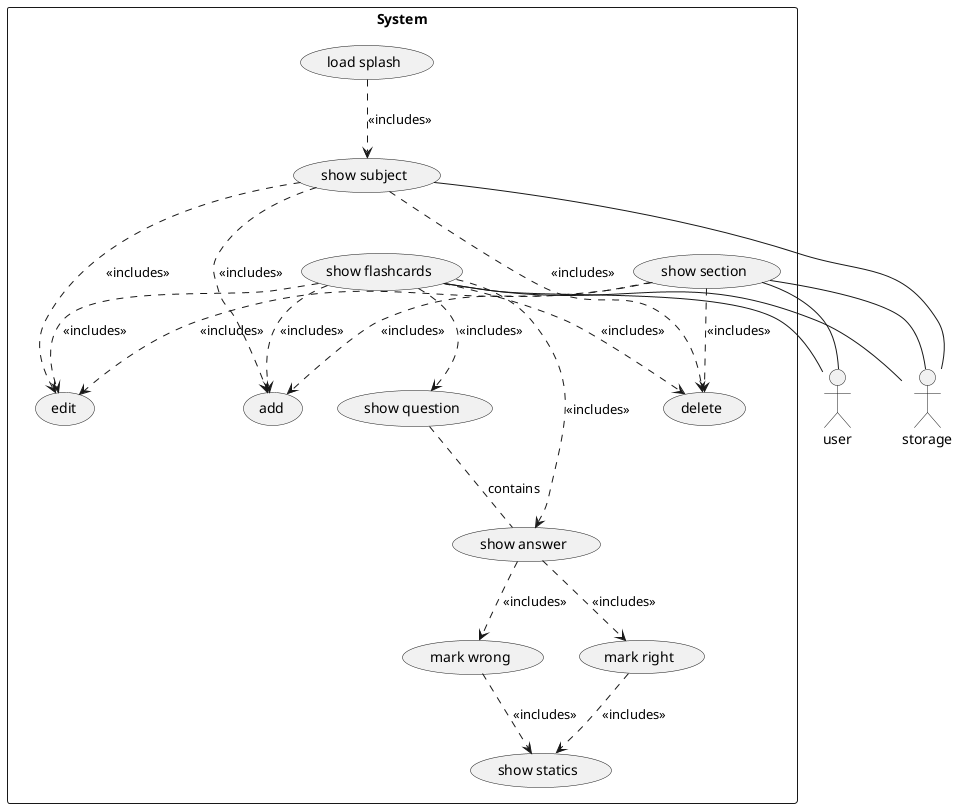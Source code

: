 @startuml
Actor user

Actor storage
rectangle System {
(load splash) ..> (show subject) : <<includes>>
(show subject) ...> (add) : <<includes>>
(show subject) ...> (delete) :  <<includes>>
(show subject) -- storage
(show subject) ...> (edit) : <<includes>>

(show section) -- storage
(show section) -- user
(show section) ..> (edit) : <<includes>>

(show flashcards) ..> (show question) : <<includes>>
(show section) ..> (add) : <<includes>>
(show section) ..> (delete) : <<includes>>
(show question) .. (show answer) : contains

(show flashcards) -- storage
(show flashcards) -- user
(show flashcards) ..> (edit) : <<includes>>
(show flashcards) ..> (delete) : <<includes>>
(show flashcards) ..> (add) : <<includes>>
(show flashcards) ..> (show answer) : <<includes>>

(show answer) ..> (mark wrong) : <<includes>>
(show answer) ..> (mark right) : <<includes>>
(mark wrong) ..> (show statics) : <<includes>>
(mark right) ..> (show statics) : <<includes>>

}



@enduml